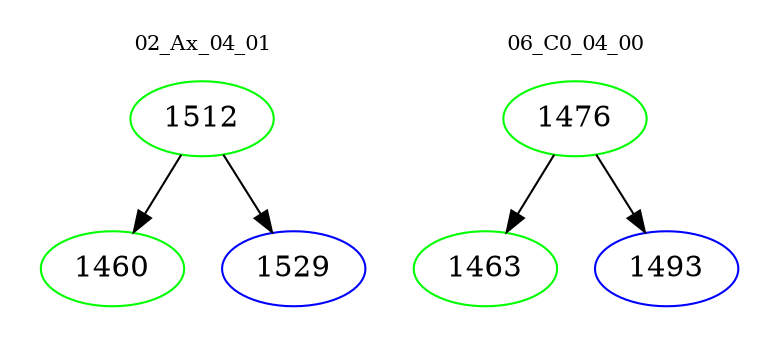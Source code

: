 digraph{
subgraph cluster_0 {
color = white
label = "02_Ax_04_01";
fontsize=10;
T0_1512 [label="1512", color="green"]
T0_1512 -> T0_1460 [color="black"]
T0_1460 [label="1460", color="green"]
T0_1512 -> T0_1529 [color="black"]
T0_1529 [label="1529", color="blue"]
}
subgraph cluster_1 {
color = white
label = "06_C0_04_00";
fontsize=10;
T1_1476 [label="1476", color="green"]
T1_1476 -> T1_1463 [color="black"]
T1_1463 [label="1463", color="green"]
T1_1476 -> T1_1493 [color="black"]
T1_1493 [label="1493", color="blue"]
}
}
